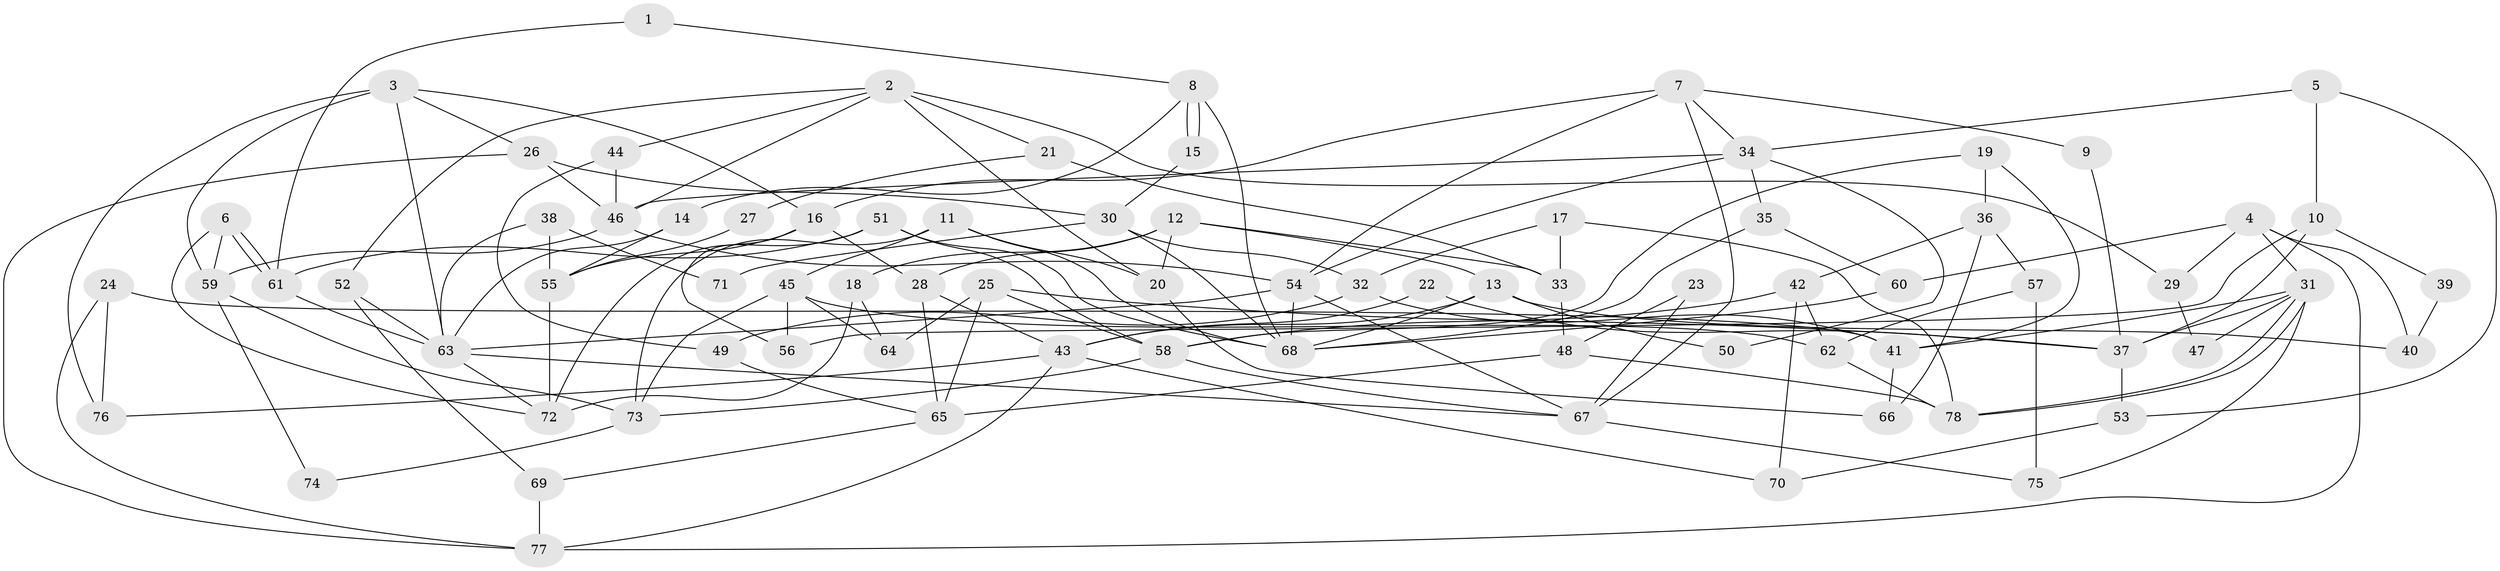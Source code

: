 // Generated by graph-tools (version 1.1) at 2025/02/03/09/25 03:02:06]
// undirected, 78 vertices, 156 edges
graph export_dot {
graph [start="1"]
  node [color=gray90,style=filled];
  1;
  2;
  3;
  4;
  5;
  6;
  7;
  8;
  9;
  10;
  11;
  12;
  13;
  14;
  15;
  16;
  17;
  18;
  19;
  20;
  21;
  22;
  23;
  24;
  25;
  26;
  27;
  28;
  29;
  30;
  31;
  32;
  33;
  34;
  35;
  36;
  37;
  38;
  39;
  40;
  41;
  42;
  43;
  44;
  45;
  46;
  47;
  48;
  49;
  50;
  51;
  52;
  53;
  54;
  55;
  56;
  57;
  58;
  59;
  60;
  61;
  62;
  63;
  64;
  65;
  66;
  67;
  68;
  69;
  70;
  71;
  72;
  73;
  74;
  75;
  76;
  77;
  78;
  1 -- 61;
  1 -- 8;
  2 -- 20;
  2 -- 44;
  2 -- 21;
  2 -- 29;
  2 -- 46;
  2 -- 52;
  3 -- 63;
  3 -- 76;
  3 -- 16;
  3 -- 26;
  3 -- 59;
  4 -- 60;
  4 -- 31;
  4 -- 29;
  4 -- 40;
  4 -- 77;
  5 -- 34;
  5 -- 10;
  5 -- 53;
  6 -- 61;
  6 -- 61;
  6 -- 59;
  6 -- 72;
  7 -- 16;
  7 -- 54;
  7 -- 9;
  7 -- 34;
  7 -- 67;
  8 -- 15;
  8 -- 15;
  8 -- 68;
  8 -- 14;
  9 -- 37;
  10 -- 37;
  10 -- 56;
  10 -- 39;
  11 -- 73;
  11 -- 68;
  11 -- 20;
  11 -- 45;
  12 -- 13;
  12 -- 28;
  12 -- 18;
  12 -- 20;
  12 -- 33;
  13 -- 68;
  13 -- 43;
  13 -- 40;
  13 -- 50;
  14 -- 63;
  14 -- 55;
  15 -- 30;
  16 -- 55;
  16 -- 28;
  16 -- 56;
  17 -- 78;
  17 -- 33;
  17 -- 32;
  18 -- 72;
  18 -- 64;
  19 -- 58;
  19 -- 41;
  19 -- 36;
  20 -- 66;
  21 -- 33;
  21 -- 27;
  22 -- 37;
  22 -- 43;
  23 -- 48;
  23 -- 67;
  24 -- 41;
  24 -- 77;
  24 -- 76;
  25 -- 58;
  25 -- 65;
  25 -- 37;
  25 -- 64;
  26 -- 46;
  26 -- 30;
  26 -- 77;
  27 -- 55;
  28 -- 43;
  28 -- 65;
  29 -- 47;
  30 -- 68;
  30 -- 32;
  30 -- 71;
  31 -- 75;
  31 -- 78;
  31 -- 78;
  31 -- 37;
  31 -- 41;
  31 -- 47;
  32 -- 41;
  32 -- 49;
  33 -- 48;
  34 -- 46;
  34 -- 35;
  34 -- 50;
  34 -- 54;
  35 -- 68;
  35 -- 60;
  36 -- 66;
  36 -- 42;
  36 -- 57;
  37 -- 53;
  38 -- 63;
  38 -- 55;
  38 -- 71;
  39 -- 40;
  41 -- 66;
  42 -- 58;
  42 -- 62;
  42 -- 70;
  43 -- 70;
  43 -- 77;
  43 -- 76;
  44 -- 46;
  44 -- 49;
  45 -- 64;
  45 -- 56;
  45 -- 62;
  45 -- 73;
  46 -- 54;
  46 -- 59;
  48 -- 78;
  48 -- 65;
  49 -- 65;
  51 -- 61;
  51 -- 72;
  51 -- 58;
  51 -- 68;
  52 -- 63;
  52 -- 69;
  53 -- 70;
  54 -- 67;
  54 -- 63;
  54 -- 68;
  55 -- 72;
  57 -- 62;
  57 -- 75;
  58 -- 73;
  58 -- 67;
  59 -- 73;
  59 -- 74;
  60 -- 68;
  61 -- 63;
  62 -- 78;
  63 -- 67;
  63 -- 72;
  65 -- 69;
  67 -- 75;
  69 -- 77;
  73 -- 74;
}
